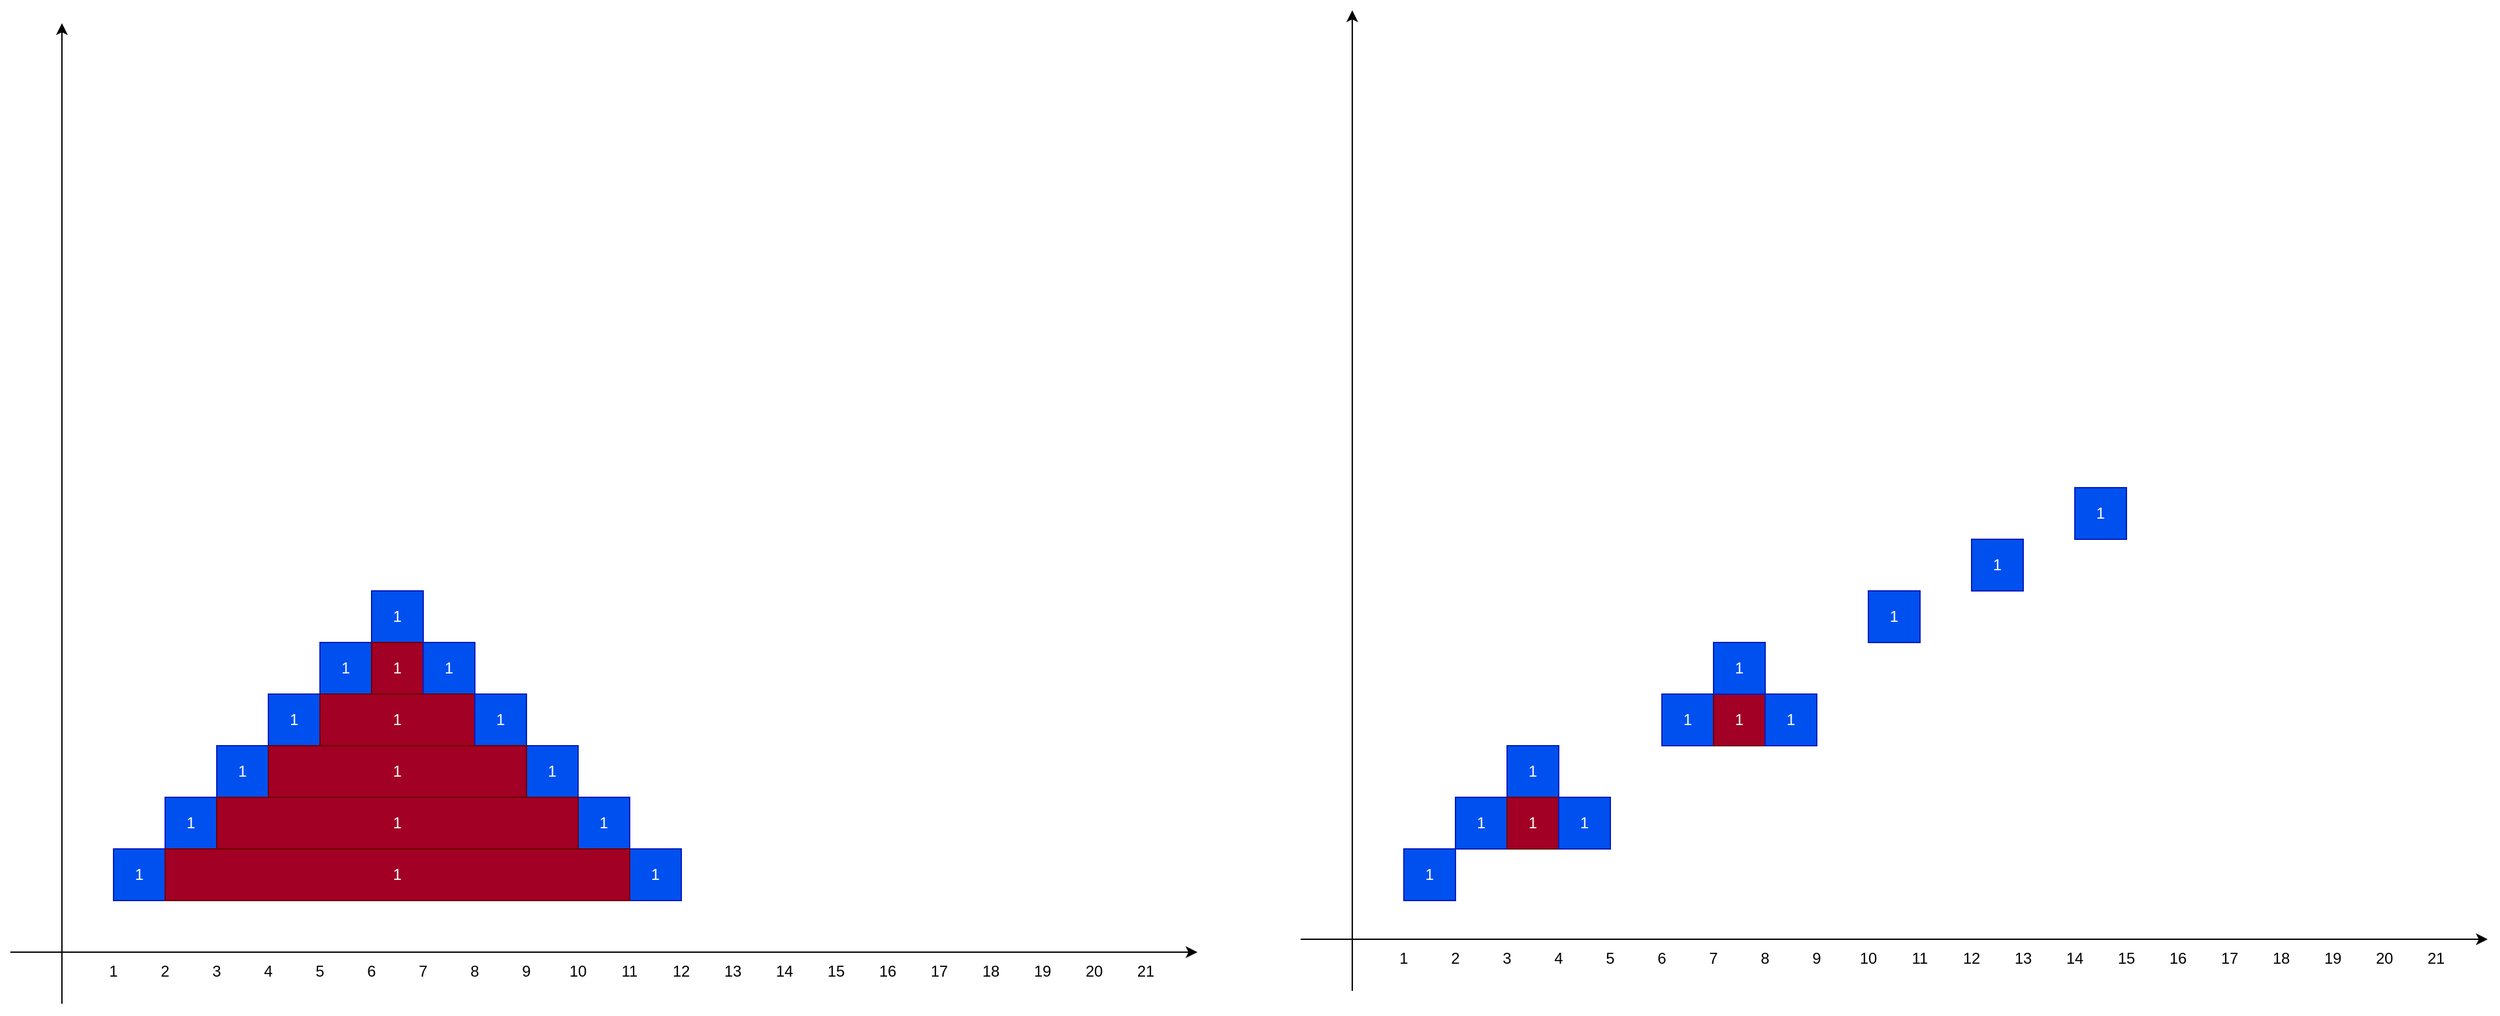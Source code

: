 <mxfile version="15.8.7" type="device"><diagram id="avWLMZkeAEG_Q3UVYhfb" name="페이지-1"><mxGraphModel dx="981" dy="-409" grid="1" gridSize="10" guides="1" tooltips="1" connect="1" arrows="1" fold="1" page="1" pageScale="1" pageWidth="1000" pageHeight="1000" math="0" shadow="0"><root><mxCell id="0"/><mxCell id="1" parent="0"/><mxCell id="89fA3PzuDUmoulFvXT_j-1" value="" style="endArrow=classic;html=1;rounded=0;" edge="1" parent="1"><mxGeometry width="50" height="50" relative="1" as="geometry"><mxPoint x="80.0" y="1920" as="sourcePoint"/><mxPoint x="80.0" y="1160" as="targetPoint"/></mxGeometry></mxCell><mxCell id="89fA3PzuDUmoulFvXT_j-2" value="" style="endArrow=classic;html=1;rounded=0;" edge="1" parent="1"><mxGeometry width="50" height="50" relative="1" as="geometry"><mxPoint x="40.0" y="1880" as="sourcePoint"/><mxPoint x="960" y="1880" as="targetPoint"/></mxGeometry></mxCell><mxCell id="89fA3PzuDUmoulFvXT_j-3" value="1" style="text;html=1;strokeColor=none;fillColor=none;align=center;verticalAlign=middle;whiteSpace=wrap;rounded=0;" vertex="1" parent="1"><mxGeometry x="110" y="1880" width="20" height="30" as="geometry"/></mxCell><mxCell id="89fA3PzuDUmoulFvXT_j-4" value="2" style="text;html=1;strokeColor=none;fillColor=none;align=center;verticalAlign=middle;whiteSpace=wrap;rounded=0;" vertex="1" parent="1"><mxGeometry x="150" y="1880" width="20" height="30" as="geometry"/></mxCell><mxCell id="89fA3PzuDUmoulFvXT_j-5" value="3" style="text;html=1;strokeColor=none;fillColor=none;align=center;verticalAlign=middle;whiteSpace=wrap;rounded=0;" vertex="1" parent="1"><mxGeometry x="190" y="1880" width="20" height="30" as="geometry"/></mxCell><mxCell id="89fA3PzuDUmoulFvXT_j-6" value="6" style="text;html=1;strokeColor=none;fillColor=none;align=center;verticalAlign=middle;whiteSpace=wrap;rounded=0;" vertex="1" parent="1"><mxGeometry x="310" y="1880" width="20" height="30" as="geometry"/></mxCell><mxCell id="89fA3PzuDUmoulFvXT_j-7" value="5" style="text;html=1;strokeColor=none;fillColor=none;align=center;verticalAlign=middle;whiteSpace=wrap;rounded=0;" vertex="1" parent="1"><mxGeometry x="270" y="1880" width="20" height="30" as="geometry"/></mxCell><mxCell id="89fA3PzuDUmoulFvXT_j-8" value="4" style="text;html=1;strokeColor=none;fillColor=none;align=center;verticalAlign=middle;whiteSpace=wrap;rounded=0;" vertex="1" parent="1"><mxGeometry x="230" y="1880" width="20" height="30" as="geometry"/></mxCell><mxCell id="89fA3PzuDUmoulFvXT_j-9" value="9" style="text;html=1;strokeColor=none;fillColor=none;align=center;verticalAlign=middle;whiteSpace=wrap;rounded=0;" vertex="1" parent="1"><mxGeometry x="430" y="1880" width="20" height="30" as="geometry"/></mxCell><mxCell id="89fA3PzuDUmoulFvXT_j-10" value="8" style="text;html=1;strokeColor=none;fillColor=none;align=center;verticalAlign=middle;whiteSpace=wrap;rounded=0;" vertex="1" parent="1"><mxGeometry x="390" y="1880" width="20" height="30" as="geometry"/></mxCell><mxCell id="89fA3PzuDUmoulFvXT_j-11" value="7" style="text;html=1;strokeColor=none;fillColor=none;align=center;verticalAlign=middle;whiteSpace=wrap;rounded=0;" vertex="1" parent="1"><mxGeometry x="350" y="1880" width="20" height="30" as="geometry"/></mxCell><mxCell id="89fA3PzuDUmoulFvXT_j-12" value="12" style="text;html=1;strokeColor=none;fillColor=none;align=center;verticalAlign=middle;whiteSpace=wrap;rounded=0;" vertex="1" parent="1"><mxGeometry x="550" y="1880" width="20" height="30" as="geometry"/></mxCell><mxCell id="89fA3PzuDUmoulFvXT_j-13" value="11" style="text;html=1;strokeColor=none;fillColor=none;align=center;verticalAlign=middle;whiteSpace=wrap;rounded=0;" vertex="1" parent="1"><mxGeometry x="510" y="1880" width="20" height="30" as="geometry"/></mxCell><mxCell id="89fA3PzuDUmoulFvXT_j-14" value="10" style="text;html=1;strokeColor=none;fillColor=none;align=center;verticalAlign=middle;whiteSpace=wrap;rounded=0;" vertex="1" parent="1"><mxGeometry x="470" y="1880" width="20" height="30" as="geometry"/></mxCell><mxCell id="89fA3PzuDUmoulFvXT_j-15" value="15" style="text;html=1;strokeColor=none;fillColor=none;align=center;verticalAlign=middle;whiteSpace=wrap;rounded=0;" vertex="1" parent="1"><mxGeometry x="670" y="1880" width="20" height="30" as="geometry"/></mxCell><mxCell id="89fA3PzuDUmoulFvXT_j-16" value="14" style="text;html=1;strokeColor=none;fillColor=none;align=center;verticalAlign=middle;whiteSpace=wrap;rounded=0;" vertex="1" parent="1"><mxGeometry x="630" y="1880" width="20" height="30" as="geometry"/></mxCell><mxCell id="89fA3PzuDUmoulFvXT_j-17" value="13" style="text;html=1;strokeColor=none;fillColor=none;align=center;verticalAlign=middle;whiteSpace=wrap;rounded=0;" vertex="1" parent="1"><mxGeometry x="590" y="1880" width="20" height="30" as="geometry"/></mxCell><mxCell id="89fA3PzuDUmoulFvXT_j-18" value="18" style="text;html=1;strokeColor=none;fillColor=none;align=center;verticalAlign=middle;whiteSpace=wrap;rounded=0;" vertex="1" parent="1"><mxGeometry x="790" y="1880" width="20" height="30" as="geometry"/></mxCell><mxCell id="89fA3PzuDUmoulFvXT_j-19" value="17" style="text;html=1;strokeColor=none;fillColor=none;align=center;verticalAlign=middle;whiteSpace=wrap;rounded=0;" vertex="1" parent="1"><mxGeometry x="750" y="1880" width="20" height="30" as="geometry"/></mxCell><mxCell id="89fA3PzuDUmoulFvXT_j-20" value="16" style="text;html=1;strokeColor=none;fillColor=none;align=center;verticalAlign=middle;whiteSpace=wrap;rounded=0;" vertex="1" parent="1"><mxGeometry x="710" y="1880" width="20" height="30" as="geometry"/></mxCell><mxCell id="89fA3PzuDUmoulFvXT_j-21" value="21" style="text;html=1;strokeColor=none;fillColor=none;align=center;verticalAlign=middle;whiteSpace=wrap;rounded=0;" vertex="1" parent="1"><mxGeometry x="910" y="1880" width="20" height="30" as="geometry"/></mxCell><mxCell id="89fA3PzuDUmoulFvXT_j-22" value="20" style="text;html=1;strokeColor=none;fillColor=none;align=center;verticalAlign=middle;whiteSpace=wrap;rounded=0;" vertex="1" parent="1"><mxGeometry x="870" y="1880" width="20" height="30" as="geometry"/></mxCell><mxCell id="89fA3PzuDUmoulFvXT_j-23" value="19" style="text;html=1;strokeColor=none;fillColor=none;align=center;verticalAlign=middle;whiteSpace=wrap;rounded=0;" vertex="1" parent="1"><mxGeometry x="830" y="1880" width="20" height="30" as="geometry"/></mxCell><mxCell id="89fA3PzuDUmoulFvXT_j-24" value="1" style="rounded=0;whiteSpace=wrap;html=1;fillColor=#0050ef;fontColor=#ffffff;strokeColor=#001DBC;" vertex="1" parent="1"><mxGeometry x="120" y="1800" width="40" height="40" as="geometry"/></mxCell><mxCell id="89fA3PzuDUmoulFvXT_j-30" value="1" style="rounded=0;whiteSpace=wrap;html=1;fillColor=#0050ef;fontColor=#ffffff;strokeColor=#001DBC;" vertex="1" parent="1"><mxGeometry x="160" y="1760" width="40" height="40" as="geometry"/></mxCell><mxCell id="89fA3PzuDUmoulFvXT_j-31" value="1" style="rounded=0;whiteSpace=wrap;html=1;fillColor=#0050ef;fontColor=#ffffff;strokeColor=#001DBC;" vertex="1" parent="1"><mxGeometry x="200" y="1720" width="40" height="40" as="geometry"/></mxCell><mxCell id="89fA3PzuDUmoulFvXT_j-32" value="1" style="rounded=0;whiteSpace=wrap;html=1;fillColor=#0050ef;fontColor=#ffffff;strokeColor=#001DBC;" vertex="1" parent="1"><mxGeometry x="240" y="1680" width="40" height="40" as="geometry"/></mxCell><mxCell id="89fA3PzuDUmoulFvXT_j-33" value="1" style="rounded=0;whiteSpace=wrap;html=1;fillColor=#0050ef;fontColor=#ffffff;strokeColor=#001DBC;" vertex="1" parent="1"><mxGeometry x="280" y="1640" width="40" height="40" as="geometry"/></mxCell><mxCell id="89fA3PzuDUmoulFvXT_j-34" value="1" style="rounded=0;whiteSpace=wrap;html=1;fillColor=#0050ef;fontColor=#ffffff;strokeColor=#001DBC;" vertex="1" parent="1"><mxGeometry x="320" y="1600" width="40" height="40" as="geometry"/></mxCell><mxCell id="89fA3PzuDUmoulFvXT_j-35" value="1" style="rounded=0;whiteSpace=wrap;html=1;fillColor=#a20025;fontColor=#ffffff;strokeColor=#6F0000;" vertex="1" parent="1"><mxGeometry x="320" y="1640" width="40" height="40" as="geometry"/></mxCell><mxCell id="89fA3PzuDUmoulFvXT_j-36" value="1" style="rounded=0;whiteSpace=wrap;html=1;fillColor=#0050ef;fontColor=#ffffff;strokeColor=#001DBC;" vertex="1" parent="1"><mxGeometry x="360" y="1640" width="40" height="40" as="geometry"/></mxCell><mxCell id="89fA3PzuDUmoulFvXT_j-37" value="1" style="rounded=0;whiteSpace=wrap;html=1;fillColor=#a20025;fontColor=#ffffff;strokeColor=#6F0000;" vertex="1" parent="1"><mxGeometry x="280" y="1680" width="120" height="40" as="geometry"/></mxCell><mxCell id="89fA3PzuDUmoulFvXT_j-38" value="1" style="rounded=0;whiteSpace=wrap;html=1;fillColor=#0050ef;fontColor=#ffffff;strokeColor=#001DBC;" vertex="1" parent="1"><mxGeometry x="400" y="1680" width="40" height="40" as="geometry"/></mxCell><mxCell id="89fA3PzuDUmoulFvXT_j-39" value="1" style="rounded=0;whiteSpace=wrap;html=1;fillColor=#0050ef;fontColor=#ffffff;strokeColor=#001DBC;" vertex="1" parent="1"><mxGeometry x="440" y="1720" width="40" height="40" as="geometry"/></mxCell><mxCell id="89fA3PzuDUmoulFvXT_j-40" value="1" style="rounded=0;whiteSpace=wrap;html=1;fillColor=#a20025;fontColor=#ffffff;strokeColor=#6F0000;" vertex="1" parent="1"><mxGeometry x="240" y="1720" width="200" height="40" as="geometry"/></mxCell><mxCell id="89fA3PzuDUmoulFvXT_j-41" value="1" style="rounded=0;whiteSpace=wrap;html=1;fillColor=#0050ef;fontColor=#ffffff;strokeColor=#001DBC;" vertex="1" parent="1"><mxGeometry x="480" y="1760" width="40" height="40" as="geometry"/></mxCell><mxCell id="89fA3PzuDUmoulFvXT_j-42" value="1" style="rounded=0;whiteSpace=wrap;html=1;fillColor=#a20025;fontColor=#ffffff;strokeColor=#6F0000;" vertex="1" parent="1"><mxGeometry x="200" y="1760" width="280" height="40" as="geometry"/></mxCell><mxCell id="89fA3PzuDUmoulFvXT_j-43" value="1" style="rounded=0;whiteSpace=wrap;html=1;fillColor=#0050ef;fontColor=#ffffff;strokeColor=#001DBC;" vertex="1" parent="1"><mxGeometry x="520" y="1800" width="40" height="40" as="geometry"/></mxCell><mxCell id="89fA3PzuDUmoulFvXT_j-44" value="1" style="rounded=0;whiteSpace=wrap;html=1;fillColor=#a20025;fontColor=#ffffff;strokeColor=#6F0000;" vertex="1" parent="1"><mxGeometry x="160" y="1800" width="360" height="40" as="geometry"/></mxCell><mxCell id="89fA3PzuDUmoulFvXT_j-45" value="" style="endArrow=classic;html=1;rounded=0;" edge="1" parent="1"><mxGeometry width="50" height="50" relative="1" as="geometry"><mxPoint x="1080.0" y="1910" as="sourcePoint"/><mxPoint x="1080.0" y="1150" as="targetPoint"/></mxGeometry></mxCell><mxCell id="89fA3PzuDUmoulFvXT_j-46" value="" style="endArrow=classic;html=1;rounded=0;" edge="1" parent="1"><mxGeometry width="50" height="50" relative="1" as="geometry"><mxPoint x="1040.0" y="1870" as="sourcePoint"/><mxPoint x="1960.0" y="1870" as="targetPoint"/></mxGeometry></mxCell><mxCell id="89fA3PzuDUmoulFvXT_j-47" value="1" style="text;html=1;strokeColor=none;fillColor=none;align=center;verticalAlign=middle;whiteSpace=wrap;rounded=0;" vertex="1" parent="1"><mxGeometry x="1110" y="1870" width="20" height="30" as="geometry"/></mxCell><mxCell id="89fA3PzuDUmoulFvXT_j-48" value="2" style="text;html=1;strokeColor=none;fillColor=none;align=center;verticalAlign=middle;whiteSpace=wrap;rounded=0;" vertex="1" parent="1"><mxGeometry x="1150" y="1870" width="20" height="30" as="geometry"/></mxCell><mxCell id="89fA3PzuDUmoulFvXT_j-49" value="3" style="text;html=1;strokeColor=none;fillColor=none;align=center;verticalAlign=middle;whiteSpace=wrap;rounded=0;" vertex="1" parent="1"><mxGeometry x="1190" y="1870" width="20" height="30" as="geometry"/></mxCell><mxCell id="89fA3PzuDUmoulFvXT_j-50" value="6" style="text;html=1;strokeColor=none;fillColor=none;align=center;verticalAlign=middle;whiteSpace=wrap;rounded=0;" vertex="1" parent="1"><mxGeometry x="1310" y="1870" width="20" height="30" as="geometry"/></mxCell><mxCell id="89fA3PzuDUmoulFvXT_j-51" value="5" style="text;html=1;strokeColor=none;fillColor=none;align=center;verticalAlign=middle;whiteSpace=wrap;rounded=0;" vertex="1" parent="1"><mxGeometry x="1270" y="1870" width="20" height="30" as="geometry"/></mxCell><mxCell id="89fA3PzuDUmoulFvXT_j-52" value="4" style="text;html=1;strokeColor=none;fillColor=none;align=center;verticalAlign=middle;whiteSpace=wrap;rounded=0;" vertex="1" parent="1"><mxGeometry x="1230" y="1870" width="20" height="30" as="geometry"/></mxCell><mxCell id="89fA3PzuDUmoulFvXT_j-53" value="9" style="text;html=1;strokeColor=none;fillColor=none;align=center;verticalAlign=middle;whiteSpace=wrap;rounded=0;" vertex="1" parent="1"><mxGeometry x="1430" y="1870" width="20" height="30" as="geometry"/></mxCell><mxCell id="89fA3PzuDUmoulFvXT_j-54" value="8" style="text;html=1;strokeColor=none;fillColor=none;align=center;verticalAlign=middle;whiteSpace=wrap;rounded=0;" vertex="1" parent="1"><mxGeometry x="1390" y="1870" width="20" height="30" as="geometry"/></mxCell><mxCell id="89fA3PzuDUmoulFvXT_j-55" value="7" style="text;html=1;strokeColor=none;fillColor=none;align=center;verticalAlign=middle;whiteSpace=wrap;rounded=0;" vertex="1" parent="1"><mxGeometry x="1350" y="1870" width="20" height="30" as="geometry"/></mxCell><mxCell id="89fA3PzuDUmoulFvXT_j-56" value="12" style="text;html=1;strokeColor=none;fillColor=none;align=center;verticalAlign=middle;whiteSpace=wrap;rounded=0;" vertex="1" parent="1"><mxGeometry x="1550" y="1870" width="20" height="30" as="geometry"/></mxCell><mxCell id="89fA3PzuDUmoulFvXT_j-57" value="11" style="text;html=1;strokeColor=none;fillColor=none;align=center;verticalAlign=middle;whiteSpace=wrap;rounded=0;" vertex="1" parent="1"><mxGeometry x="1510" y="1870" width="20" height="30" as="geometry"/></mxCell><mxCell id="89fA3PzuDUmoulFvXT_j-58" value="10" style="text;html=1;strokeColor=none;fillColor=none;align=center;verticalAlign=middle;whiteSpace=wrap;rounded=0;" vertex="1" parent="1"><mxGeometry x="1470" y="1870" width="20" height="30" as="geometry"/></mxCell><mxCell id="89fA3PzuDUmoulFvXT_j-59" value="15" style="text;html=1;strokeColor=none;fillColor=none;align=center;verticalAlign=middle;whiteSpace=wrap;rounded=0;" vertex="1" parent="1"><mxGeometry x="1670" y="1870" width="20" height="30" as="geometry"/></mxCell><mxCell id="89fA3PzuDUmoulFvXT_j-60" value="14" style="text;html=1;strokeColor=none;fillColor=none;align=center;verticalAlign=middle;whiteSpace=wrap;rounded=0;" vertex="1" parent="1"><mxGeometry x="1630" y="1870" width="20" height="30" as="geometry"/></mxCell><mxCell id="89fA3PzuDUmoulFvXT_j-61" value="13" style="text;html=1;strokeColor=none;fillColor=none;align=center;verticalAlign=middle;whiteSpace=wrap;rounded=0;" vertex="1" parent="1"><mxGeometry x="1590" y="1870" width="20" height="30" as="geometry"/></mxCell><mxCell id="89fA3PzuDUmoulFvXT_j-62" value="18" style="text;html=1;strokeColor=none;fillColor=none;align=center;verticalAlign=middle;whiteSpace=wrap;rounded=0;" vertex="1" parent="1"><mxGeometry x="1790" y="1870" width="20" height="30" as="geometry"/></mxCell><mxCell id="89fA3PzuDUmoulFvXT_j-63" value="17" style="text;html=1;strokeColor=none;fillColor=none;align=center;verticalAlign=middle;whiteSpace=wrap;rounded=0;" vertex="1" parent="1"><mxGeometry x="1750" y="1870" width="20" height="30" as="geometry"/></mxCell><mxCell id="89fA3PzuDUmoulFvXT_j-64" value="16" style="text;html=1;strokeColor=none;fillColor=none;align=center;verticalAlign=middle;whiteSpace=wrap;rounded=0;" vertex="1" parent="1"><mxGeometry x="1710" y="1870" width="20" height="30" as="geometry"/></mxCell><mxCell id="89fA3PzuDUmoulFvXT_j-65" value="21" style="text;html=1;strokeColor=none;fillColor=none;align=center;verticalAlign=middle;whiteSpace=wrap;rounded=0;" vertex="1" parent="1"><mxGeometry x="1910" y="1870" width="20" height="30" as="geometry"/></mxCell><mxCell id="89fA3PzuDUmoulFvXT_j-66" value="20" style="text;html=1;strokeColor=none;fillColor=none;align=center;verticalAlign=middle;whiteSpace=wrap;rounded=0;" vertex="1" parent="1"><mxGeometry x="1870" y="1870" width="20" height="30" as="geometry"/></mxCell><mxCell id="89fA3PzuDUmoulFvXT_j-67" value="19" style="text;html=1;strokeColor=none;fillColor=none;align=center;verticalAlign=middle;whiteSpace=wrap;rounded=0;" vertex="1" parent="1"><mxGeometry x="1830" y="1870" width="20" height="30" as="geometry"/></mxCell><mxCell id="89fA3PzuDUmoulFvXT_j-68" value="1" style="rounded=0;whiteSpace=wrap;html=1;fillColor=#0050ef;fontColor=#ffffff;strokeColor=#001DBC;" vertex="1" parent="1"><mxGeometry x="1120" y="1800" width="40" height="40" as="geometry"/></mxCell><mxCell id="89fA3PzuDUmoulFvXT_j-84" value="1" style="rounded=0;whiteSpace=wrap;html=1;fillColor=#0050ef;fontColor=#ffffff;strokeColor=#001DBC;" vertex="1" parent="1"><mxGeometry x="1200" y="1720" width="40" height="40" as="geometry"/></mxCell><mxCell id="89fA3PzuDUmoulFvXT_j-100" style="edgeStyle=orthogonalEdgeStyle;rounded=0;orthogonalLoop=1;jettySize=auto;html=1;exitX=0;exitY=0.75;exitDx=0;exitDy=0;entryX=0.992;entryY=-0.258;entryDx=0;entryDy=0;entryPerimeter=0;" edge="1" parent="1" source="89fA3PzuDUmoulFvXT_j-85" target="89fA3PzuDUmoulFvXT_j-68"><mxGeometry relative="1" as="geometry"/></mxCell><mxCell id="89fA3PzuDUmoulFvXT_j-85" value="1" style="rounded=0;whiteSpace=wrap;html=1;fillColor=#0050ef;fontColor=#ffffff;strokeColor=#001DBC;" vertex="1" parent="1"><mxGeometry x="1160" y="1760" width="40" height="40" as="geometry"/></mxCell><mxCell id="89fA3PzuDUmoulFvXT_j-87" value="1" style="rounded=0;whiteSpace=wrap;html=1;fillColor=#a20025;fontColor=#ffffff;strokeColor=#6F0000;" vertex="1" parent="1"><mxGeometry x="1200" y="1760" width="40" height="40" as="geometry"/></mxCell><mxCell id="89fA3PzuDUmoulFvXT_j-88" value="1" style="rounded=0;whiteSpace=wrap;html=1;fillColor=#0050ef;fontColor=#ffffff;strokeColor=#001DBC;" vertex="1" parent="1"><mxGeometry x="1240" y="1760" width="40" height="40" as="geometry"/></mxCell><mxCell id="89fA3PzuDUmoulFvXT_j-89" value="1" style="rounded=0;whiteSpace=wrap;html=1;fillColor=#0050ef;fontColor=#ffffff;strokeColor=#001DBC;" vertex="1" parent="1"><mxGeometry x="1320" y="1680" width="40" height="40" as="geometry"/></mxCell><mxCell id="89fA3PzuDUmoulFvXT_j-90" value="1" style="rounded=0;whiteSpace=wrap;html=1;fillColor=#a20025;fontColor=#ffffff;strokeColor=#6F0000;" vertex="1" parent="1"><mxGeometry x="1360" y="1680" width="40" height="40" as="geometry"/></mxCell><mxCell id="89fA3PzuDUmoulFvXT_j-91" value="1" style="rounded=0;whiteSpace=wrap;html=1;fillColor=#0050ef;fontColor=#ffffff;strokeColor=#001DBC;" vertex="1" parent="1"><mxGeometry x="1400" y="1680" width="40" height="40" as="geometry"/></mxCell><mxCell id="89fA3PzuDUmoulFvXT_j-92" value="1" style="rounded=0;whiteSpace=wrap;html=1;fillColor=#0050ef;fontColor=#ffffff;strokeColor=#001DBC;" vertex="1" parent="1"><mxGeometry x="1360" y="1640" width="40" height="40" as="geometry"/></mxCell><mxCell id="89fA3PzuDUmoulFvXT_j-97" value="1" style="rounded=0;whiteSpace=wrap;html=1;fillColor=#0050ef;fontColor=#ffffff;strokeColor=#001DBC;" vertex="1" parent="1"><mxGeometry x="1480" y="1600" width="40" height="40" as="geometry"/></mxCell><mxCell id="89fA3PzuDUmoulFvXT_j-98" value="1" style="rounded=0;whiteSpace=wrap;html=1;fillColor=#0050ef;fontColor=#ffffff;strokeColor=#001DBC;" vertex="1" parent="1"><mxGeometry x="1560" y="1560" width="40" height="40" as="geometry"/></mxCell><mxCell id="89fA3PzuDUmoulFvXT_j-99" value="1" style="rounded=0;whiteSpace=wrap;html=1;fillColor=#0050ef;fontColor=#ffffff;strokeColor=#001DBC;" vertex="1" parent="1"><mxGeometry x="1640" y="1520" width="40" height="40" as="geometry"/></mxCell></root></mxGraphModel></diagram></mxfile>
